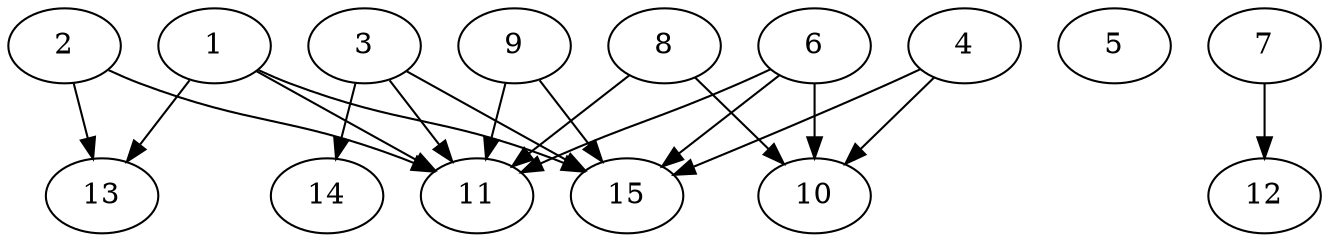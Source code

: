 // DAG automatically generated by daggen at Thu Oct  3 13:59:26 2019
// ./daggen --dot -n 15 --ccr 0.5 --fat 0.9 --regular 0.5 --density 0.6 --mindata 5242880 --maxdata 52428800 
digraph G {
  1 [size="50008064", alpha="0.08", expect_size="25004032"] 
  1 -> 11 [size ="25004032"]
  1 -> 13 [size ="25004032"]
  1 -> 15 [size ="25004032"]
  2 [size="53049344", alpha="0.03", expect_size="26524672"] 
  2 -> 11 [size ="26524672"]
  2 -> 13 [size ="26524672"]
  3 [size="92753920", alpha="0.00", expect_size="46376960"] 
  3 -> 11 [size ="46376960"]
  3 -> 14 [size ="46376960"]
  3 -> 15 [size ="46376960"]
  4 [size="12158976", alpha="0.01", expect_size="6079488"] 
  4 -> 10 [size ="6079488"]
  4 -> 15 [size ="6079488"]
  5 [size="73705472", alpha="0.11", expect_size="36852736"] 
  6 [size="13959168", alpha="0.07", expect_size="6979584"] 
  6 -> 10 [size ="6979584"]
  6 -> 11 [size ="6979584"]
  6 -> 15 [size ="6979584"]
  7 [size="35188736", alpha="0.01", expect_size="17594368"] 
  7 -> 12 [size ="17594368"]
  8 [size="77645824", alpha="0.02", expect_size="38822912"] 
  8 -> 10 [size ="38822912"]
  8 -> 11 [size ="38822912"]
  9 [size="44976128", alpha="0.06", expect_size="22488064"] 
  9 -> 11 [size ="22488064"]
  9 -> 15 [size ="22488064"]
  10 [size="14610432", alpha="0.13", expect_size="7305216"] 
  11 [size="44437504", alpha="0.08", expect_size="22218752"] 
  12 [size="81502208", alpha="0.17", expect_size="40751104"] 
  13 [size="94734336", alpha="0.16", expect_size="47367168"] 
  14 [size="95932416", alpha="0.08", expect_size="47966208"] 
  15 [size="98652160", alpha="0.04", expect_size="49326080"] 
}
